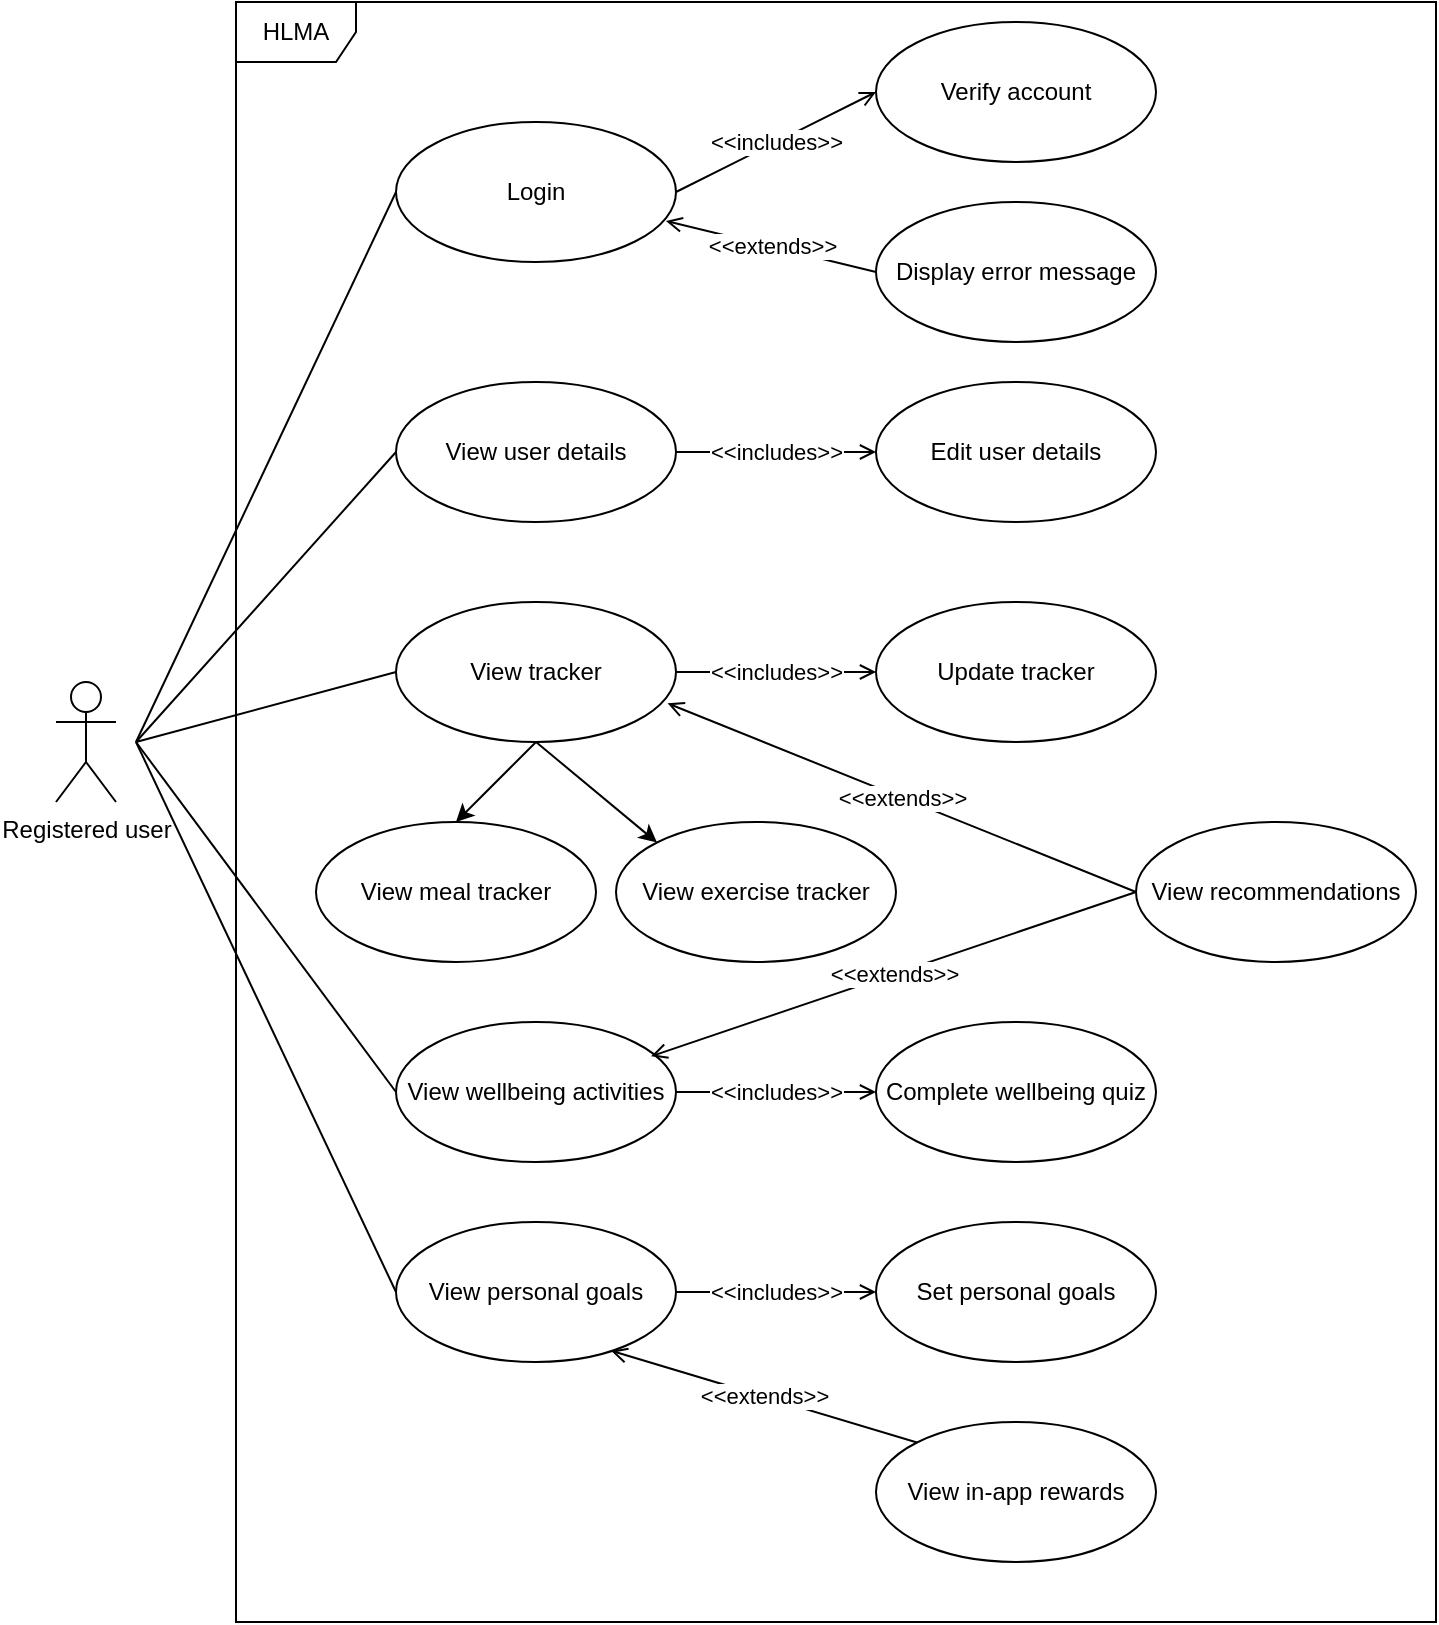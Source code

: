<mxfile version="20.4.0" type="github">
  <diagram id="Iv71ZyVEkk0wnfyG-dyE" name="Page-1">
    <mxGraphModel dx="1673" dy="887" grid="0" gridSize="10" guides="1" tooltips="1" connect="1" arrows="1" fold="1" page="1" pageScale="1" pageWidth="827" pageHeight="1169" math="0" shadow="0">
      <root>
        <mxCell id="0" />
        <mxCell id="1" parent="0" />
        <mxCell id="U6Mo1cGebeO-2rWxppmE-1" style="rounded=0;orthogonalLoop=1;jettySize=auto;html=1;entryX=0;entryY=0.5;entryDx=0;entryDy=0;endArrow=none;endFill=0;" edge="1" parent="1" target="U6Mo1cGebeO-2rWxppmE-6">
          <mxGeometry relative="1" as="geometry">
            <mxPoint x="120" y="410" as="sourcePoint" />
          </mxGeometry>
        </mxCell>
        <mxCell id="U6Mo1cGebeO-2rWxppmE-2" style="edgeStyle=none;rounded=0;orthogonalLoop=1;jettySize=auto;html=1;entryX=0;entryY=0.5;entryDx=0;entryDy=0;endArrow=none;endFill=0;" edge="1" parent="1" target="U6Mo1cGebeO-2rWxppmE-23">
          <mxGeometry relative="1" as="geometry">
            <mxPoint x="120" y="410" as="sourcePoint" />
            <mxPoint x="270.503" y="290.251" as="targetPoint" />
          </mxGeometry>
        </mxCell>
        <mxCell id="U6Mo1cGebeO-2rWxppmE-3" value="Registered user" style="shape=umlActor;verticalLabelPosition=bottom;verticalAlign=top;html=1;" vertex="1" parent="1">
          <mxGeometry x="80" y="380" width="30" height="60" as="geometry" />
        </mxCell>
        <mxCell id="U6Mo1cGebeO-2rWxppmE-4" value="HLMA" style="shape=umlFrame;whiteSpace=wrap;html=1;" vertex="1" parent="1">
          <mxGeometry x="170" y="40" width="600" height="810" as="geometry" />
        </mxCell>
        <mxCell id="U6Mo1cGebeO-2rWxppmE-5" value="&amp;lt;&amp;lt;includes&amp;gt;&amp;gt;" style="edgeStyle=none;rounded=0;orthogonalLoop=1;jettySize=auto;html=1;exitX=1;exitY=0.5;exitDx=0;exitDy=0;entryX=0;entryY=0.5;entryDx=0;entryDy=0;endArrow=open;endFill=0;" edge="1" parent="1" source="U6Mo1cGebeO-2rWxppmE-6" target="U6Mo1cGebeO-2rWxppmE-10">
          <mxGeometry relative="1" as="geometry" />
        </mxCell>
        <mxCell id="U6Mo1cGebeO-2rWxppmE-6" value="Login" style="ellipse;whiteSpace=wrap;html=1;" vertex="1" parent="1">
          <mxGeometry x="250" y="100" width="140" height="70" as="geometry" />
        </mxCell>
        <mxCell id="U6Mo1cGebeO-2rWxppmE-10" value="Verify account" style="ellipse;whiteSpace=wrap;html=1;" vertex="1" parent="1">
          <mxGeometry x="490" y="50" width="140" height="70" as="geometry" />
        </mxCell>
        <mxCell id="U6Mo1cGebeO-2rWxppmE-11" value="&amp;lt;&amp;lt;extends&amp;gt;&amp;gt;" style="edgeStyle=none;rounded=0;orthogonalLoop=1;jettySize=auto;html=1;exitX=0;exitY=0.5;exitDx=0;exitDy=0;entryX=0.964;entryY=0.707;entryDx=0;entryDy=0;entryPerimeter=0;endArrow=open;endFill=0;" edge="1" parent="1" source="U6Mo1cGebeO-2rWxppmE-12" target="U6Mo1cGebeO-2rWxppmE-6">
          <mxGeometry relative="1" as="geometry" />
        </mxCell>
        <mxCell id="U6Mo1cGebeO-2rWxppmE-12" value="Display error message" style="ellipse;whiteSpace=wrap;html=1;" vertex="1" parent="1">
          <mxGeometry x="490" y="140" width="140" height="70" as="geometry" />
        </mxCell>
        <mxCell id="U6Mo1cGebeO-2rWxppmE-31" value="&amp;lt;&amp;lt;includes&amp;gt;&amp;gt;" style="edgeStyle=orthogonalEdgeStyle;rounded=0;orthogonalLoop=1;jettySize=auto;html=1;endArrow=open;endFill=0;" edge="1" parent="1" source="U6Mo1cGebeO-2rWxppmE-23" target="U6Mo1cGebeO-2rWxppmE-28">
          <mxGeometry relative="1" as="geometry" />
        </mxCell>
        <mxCell id="U6Mo1cGebeO-2rWxppmE-23" value="View user details" style="ellipse;whiteSpace=wrap;html=1;" vertex="1" parent="1">
          <mxGeometry x="250" y="230" width="140" height="70" as="geometry" />
        </mxCell>
        <mxCell id="U6Mo1cGebeO-2rWxppmE-28" value="Edit user details" style="ellipse;whiteSpace=wrap;html=1;" vertex="1" parent="1">
          <mxGeometry x="490" y="230" width="140" height="70" as="geometry" />
        </mxCell>
        <mxCell id="U6Mo1cGebeO-2rWxppmE-36" value="&amp;lt;&amp;lt;includes&amp;gt;&amp;gt;" style="edgeStyle=orthogonalEdgeStyle;rounded=0;orthogonalLoop=1;jettySize=auto;html=1;endArrow=open;endFill=0;" edge="1" parent="1" source="U6Mo1cGebeO-2rWxppmE-32" target="U6Mo1cGebeO-2rWxppmE-33">
          <mxGeometry relative="1" as="geometry" />
        </mxCell>
        <mxCell id="U6Mo1cGebeO-2rWxppmE-39" style="rounded=0;orthogonalLoop=1;jettySize=auto;html=1;exitX=0.5;exitY=1;exitDx=0;exitDy=0;entryX=0.5;entryY=0;entryDx=0;entryDy=0;" edge="1" parent="1" source="U6Mo1cGebeO-2rWxppmE-32" target="U6Mo1cGebeO-2rWxppmE-37">
          <mxGeometry relative="1" as="geometry" />
        </mxCell>
        <mxCell id="U6Mo1cGebeO-2rWxppmE-40" style="edgeStyle=none;rounded=0;orthogonalLoop=1;jettySize=auto;html=1;exitX=0.5;exitY=1;exitDx=0;exitDy=0;entryX=0;entryY=0;entryDx=0;entryDy=0;" edge="1" parent="1" source="U6Mo1cGebeO-2rWxppmE-32" target="U6Mo1cGebeO-2rWxppmE-38">
          <mxGeometry relative="1" as="geometry" />
        </mxCell>
        <mxCell id="U6Mo1cGebeO-2rWxppmE-32" value="View tracker" style="ellipse;whiteSpace=wrap;html=1;" vertex="1" parent="1">
          <mxGeometry x="250" y="340" width="140" height="70" as="geometry" />
        </mxCell>
        <mxCell id="U6Mo1cGebeO-2rWxppmE-33" value="Update tracker" style="ellipse;whiteSpace=wrap;html=1;" vertex="1" parent="1">
          <mxGeometry x="490" y="340" width="140" height="70" as="geometry" />
        </mxCell>
        <mxCell id="U6Mo1cGebeO-2rWxppmE-34" style="edgeStyle=none;rounded=0;orthogonalLoop=1;jettySize=auto;html=1;entryX=0;entryY=0.5;entryDx=0;entryDy=0;endArrow=none;endFill=0;" edge="1" parent="1" target="U6Mo1cGebeO-2rWxppmE-32">
          <mxGeometry relative="1" as="geometry">
            <mxPoint x="120" y="410" as="sourcePoint" />
            <mxPoint x="265.04" y="264.01" as="targetPoint" />
          </mxGeometry>
        </mxCell>
        <mxCell id="U6Mo1cGebeO-2rWxppmE-37" value="View meal tracker" style="ellipse;whiteSpace=wrap;html=1;" vertex="1" parent="1">
          <mxGeometry x="210" y="450" width="140" height="70" as="geometry" />
        </mxCell>
        <mxCell id="U6Mo1cGebeO-2rWxppmE-38" value="View exercise tracker" style="ellipse;whiteSpace=wrap;html=1;" vertex="1" parent="1">
          <mxGeometry x="360" y="450" width="140" height="70" as="geometry" />
        </mxCell>
        <mxCell id="U6Mo1cGebeO-2rWxppmE-46" value="&amp;lt;&amp;lt;includes&amp;gt;&amp;gt;" style="edgeStyle=none;rounded=0;orthogonalLoop=1;jettySize=auto;html=1;exitX=1;exitY=0.5;exitDx=0;exitDy=0;entryX=0;entryY=0.5;entryDx=0;entryDy=0;endArrow=open;endFill=0;" edge="1" parent="1" source="U6Mo1cGebeO-2rWxppmE-43" target="U6Mo1cGebeO-2rWxppmE-45">
          <mxGeometry relative="1" as="geometry" />
        </mxCell>
        <mxCell id="U6Mo1cGebeO-2rWxppmE-43" value="View wellbeing activities" style="ellipse;whiteSpace=wrap;html=1;" vertex="1" parent="1">
          <mxGeometry x="250" y="550" width="140" height="70" as="geometry" />
        </mxCell>
        <mxCell id="U6Mo1cGebeO-2rWxppmE-44" style="edgeStyle=none;rounded=0;orthogonalLoop=1;jettySize=auto;html=1;endArrow=none;endFill=0;entryX=0;entryY=0.5;entryDx=0;entryDy=0;" edge="1" parent="1" target="U6Mo1cGebeO-2rWxppmE-43">
          <mxGeometry relative="1" as="geometry">
            <mxPoint x="120" y="410" as="sourcePoint" />
            <mxPoint x="260.0" y="385" as="targetPoint" />
          </mxGeometry>
        </mxCell>
        <mxCell id="U6Mo1cGebeO-2rWxppmE-45" value="Complete wellbeing quiz" style="ellipse;whiteSpace=wrap;html=1;" vertex="1" parent="1">
          <mxGeometry x="490" y="550" width="140" height="70" as="geometry" />
        </mxCell>
        <mxCell id="U6Mo1cGebeO-2rWxppmE-49" value="&amp;lt;&amp;lt;includes&amp;gt;&amp;gt;" style="edgeStyle=none;rounded=0;orthogonalLoop=1;jettySize=auto;html=1;endArrow=open;endFill=0;" edge="1" parent="1" source="U6Mo1cGebeO-2rWxppmE-47" target="U6Mo1cGebeO-2rWxppmE-48">
          <mxGeometry relative="1" as="geometry" />
        </mxCell>
        <mxCell id="U6Mo1cGebeO-2rWxppmE-47" value="View personal goals" style="ellipse;whiteSpace=wrap;html=1;" vertex="1" parent="1">
          <mxGeometry x="250" y="650" width="140" height="70" as="geometry" />
        </mxCell>
        <mxCell id="U6Mo1cGebeO-2rWxppmE-48" value="Set personal goals" style="ellipse;whiteSpace=wrap;html=1;" vertex="1" parent="1">
          <mxGeometry x="490" y="650" width="140" height="70" as="geometry" />
        </mxCell>
        <mxCell id="U6Mo1cGebeO-2rWxppmE-51" value="&amp;lt;&amp;lt;extends&amp;gt;&amp;gt;" style="edgeStyle=none;rounded=0;orthogonalLoop=1;jettySize=auto;html=1;exitX=0;exitY=0;exitDx=0;exitDy=0;entryX=0.768;entryY=0.92;entryDx=0;entryDy=0;entryPerimeter=0;endArrow=open;endFill=0;" edge="1" parent="1" source="U6Mo1cGebeO-2rWxppmE-50" target="U6Mo1cGebeO-2rWxppmE-47">
          <mxGeometry relative="1" as="geometry" />
        </mxCell>
        <mxCell id="U6Mo1cGebeO-2rWxppmE-50" value="View in-app rewards" style="ellipse;whiteSpace=wrap;html=1;" vertex="1" parent="1">
          <mxGeometry x="490" y="750" width="140" height="70" as="geometry" />
        </mxCell>
        <mxCell id="U6Mo1cGebeO-2rWxppmE-52" style="edgeStyle=none;rounded=0;orthogonalLoop=1;jettySize=auto;html=1;endArrow=none;endFill=0;entryX=0;entryY=0.5;entryDx=0;entryDy=0;" edge="1" parent="1" target="U6Mo1cGebeO-2rWxppmE-47">
          <mxGeometry relative="1" as="geometry">
            <mxPoint x="120" y="410" as="sourcePoint" />
            <mxPoint x="260.0" y="595" as="targetPoint" />
          </mxGeometry>
        </mxCell>
        <mxCell id="U6Mo1cGebeO-2rWxppmE-54" value="&amp;lt;&amp;lt;extends&amp;gt;&amp;gt;" style="edgeStyle=none;rounded=0;orthogonalLoop=1;jettySize=auto;html=1;exitX=0;exitY=0.5;exitDx=0;exitDy=0;entryX=0.97;entryY=0.724;entryDx=0;entryDy=0;entryPerimeter=0;endArrow=open;endFill=0;" edge="1" parent="1" source="U6Mo1cGebeO-2rWxppmE-53" target="U6Mo1cGebeO-2rWxppmE-32">
          <mxGeometry relative="1" as="geometry" />
        </mxCell>
        <mxCell id="U6Mo1cGebeO-2rWxppmE-55" value="&amp;lt;&amp;lt;extends&amp;gt;&amp;gt;" style="edgeStyle=none;rounded=0;orthogonalLoop=1;jettySize=auto;html=1;exitX=0;exitY=0.5;exitDx=0;exitDy=0;entryX=0.911;entryY=0.245;entryDx=0;entryDy=0;entryPerimeter=0;endArrow=open;endFill=0;" edge="1" parent="1" source="U6Mo1cGebeO-2rWxppmE-53" target="U6Mo1cGebeO-2rWxppmE-43">
          <mxGeometry relative="1" as="geometry" />
        </mxCell>
        <mxCell id="U6Mo1cGebeO-2rWxppmE-53" value="View recommendations" style="ellipse;whiteSpace=wrap;html=1;" vertex="1" parent="1">
          <mxGeometry x="620" y="450" width="140" height="70" as="geometry" />
        </mxCell>
      </root>
    </mxGraphModel>
  </diagram>
</mxfile>
